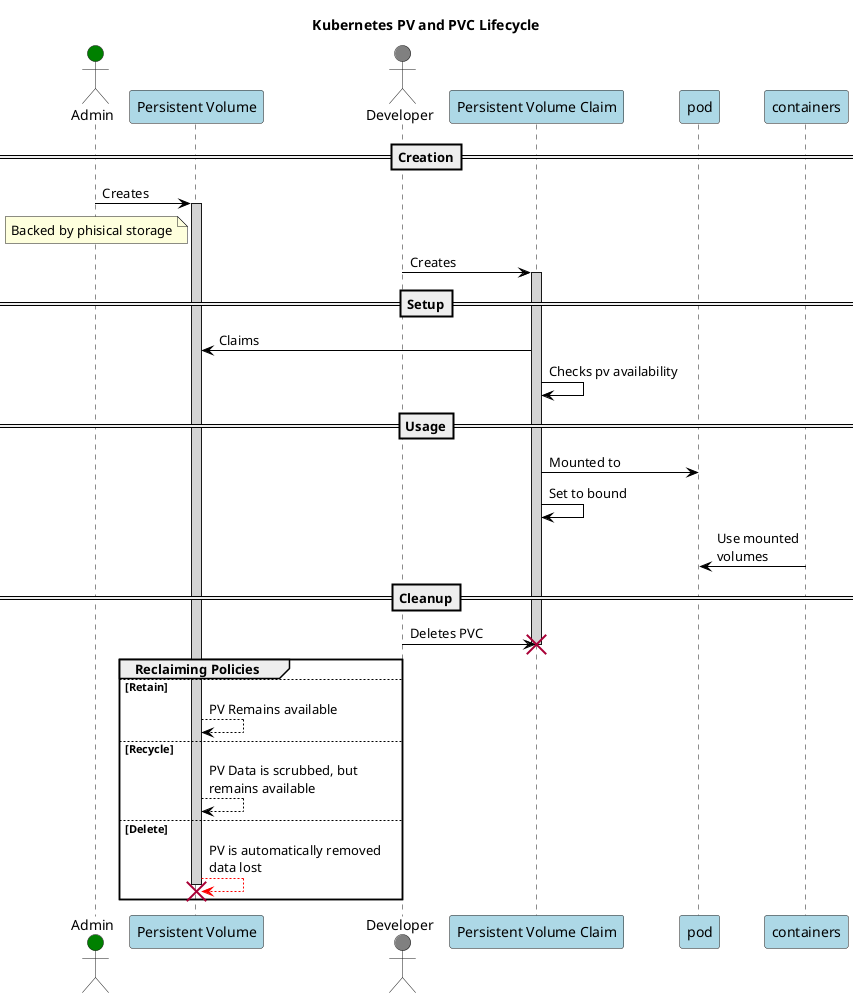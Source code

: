 @startuml k8s-storage-seq
'Icons
!include <kubernetes/k8s-sprites-labeled-25pct>
!include <aws/Compute/AmazonECS/ECScontainer/ECScontainer>
!include <tupadr3/font-awesome-5/user>
'Global Styles
'!include https://raw.githubusercontent.com/Piotr1215/dca-prep-kit/master/diagrams/styles.iuml
skinparam BackgroundColor white
skinparam componentShadowing true
skinparam rectangleRoundCorner 0
skinparam rectangleBorderStyle default
skinparam rectangleBackgroundColor white
skinparam componentBackgroundColor white
skinparam linetype poly
skinparam rectangleShadowing true
skinparam ActorBackgroundColor white
skinparam ParticipantBackgroundColor lightblue
skinparam ArrowColor black
'skinparam monochrome false
!define TITLE Kubernetes PV and PVC Lifecycle

title TITLE

actor "Admin" as admin #green
participant "Persistent Volume" as pv

==Creation==
admin -> pv : Creates
activate pv #lightgray
note left of pv : Backed by phisical storage
actor "Developer" as dev #gray
participant "Persistent Volume Claim" as pvc
dev -> pvc : Creates
activate pvc #lightgray

==Setup==
pv <- pvc : Claims
pvc -> pvc : Checks pv availability

==Usage==
pvc -> pod : Mounted to
pvc -> pvc : Set to bound
pod <- containers : Use mounted\nvolumes

==Cleanup==
dev -> pvc:  Deletes PVC
destroy pvc
group Reclaiming Policies
    else Retain

    pv --> pv : PV Remains available

    else Recycle
    note right
        Warning: The Recycle reclaim policy is deprecated.
        Instead, the recommended approach
        is to use dynamic provisioning.
    end note

    pv --> pv: PV Data is scrubbed, but \nremains available

    else Delete
    pv -[#red]-> pv : PV is automatically removed\ndata lost
    destroy pv
end

@enduml